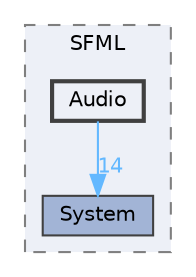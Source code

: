 digraph "C:/Users/a.fornero/Documents/Projet C++/Cmake/out/build/x86-debug/vcpkg_installed/x86-windows/include/SFML/Audio"
{
 // LATEX_PDF_SIZE
  bgcolor="transparent";
  edge [fontname=Helvetica,fontsize=10,labelfontname=Helvetica,labelfontsize=10];
  node [fontname=Helvetica,fontsize=10,shape=box,height=0.2,width=0.4];
  compound=true
  subgraph clusterdir_ced190391f9554d2e6b7c2abafa2d3c4 {
    graph [ bgcolor="#edf0f7", pencolor="grey50", label="SFML", fontname=Helvetica,fontsize=10 style="filled,dashed", URL="dir_ced190391f9554d2e6b7c2abafa2d3c4.html",tooltip=""]
  dir_ba7073739252ae9674107cd7977c6f70 [label="System", fillcolor="#a2b4d6", color="grey25", style="filled", URL="dir_ba7073739252ae9674107cd7977c6f70.html",tooltip=""];
  dir_c73c8b27616ba0acf8f029db89494e72 [label="Audio", fillcolor="#edf0f7", color="grey25", style="filled,bold", URL="dir_c73c8b27616ba0acf8f029db89494e72.html",tooltip=""];
  }
  dir_c73c8b27616ba0acf8f029db89494e72->dir_ba7073739252ae9674107cd7977c6f70 [headlabel="14", labeldistance=1.5 headhref="dir_000000_000007.html" href="dir_000000_000007.html" color="steelblue1" fontcolor="steelblue1"];
}
